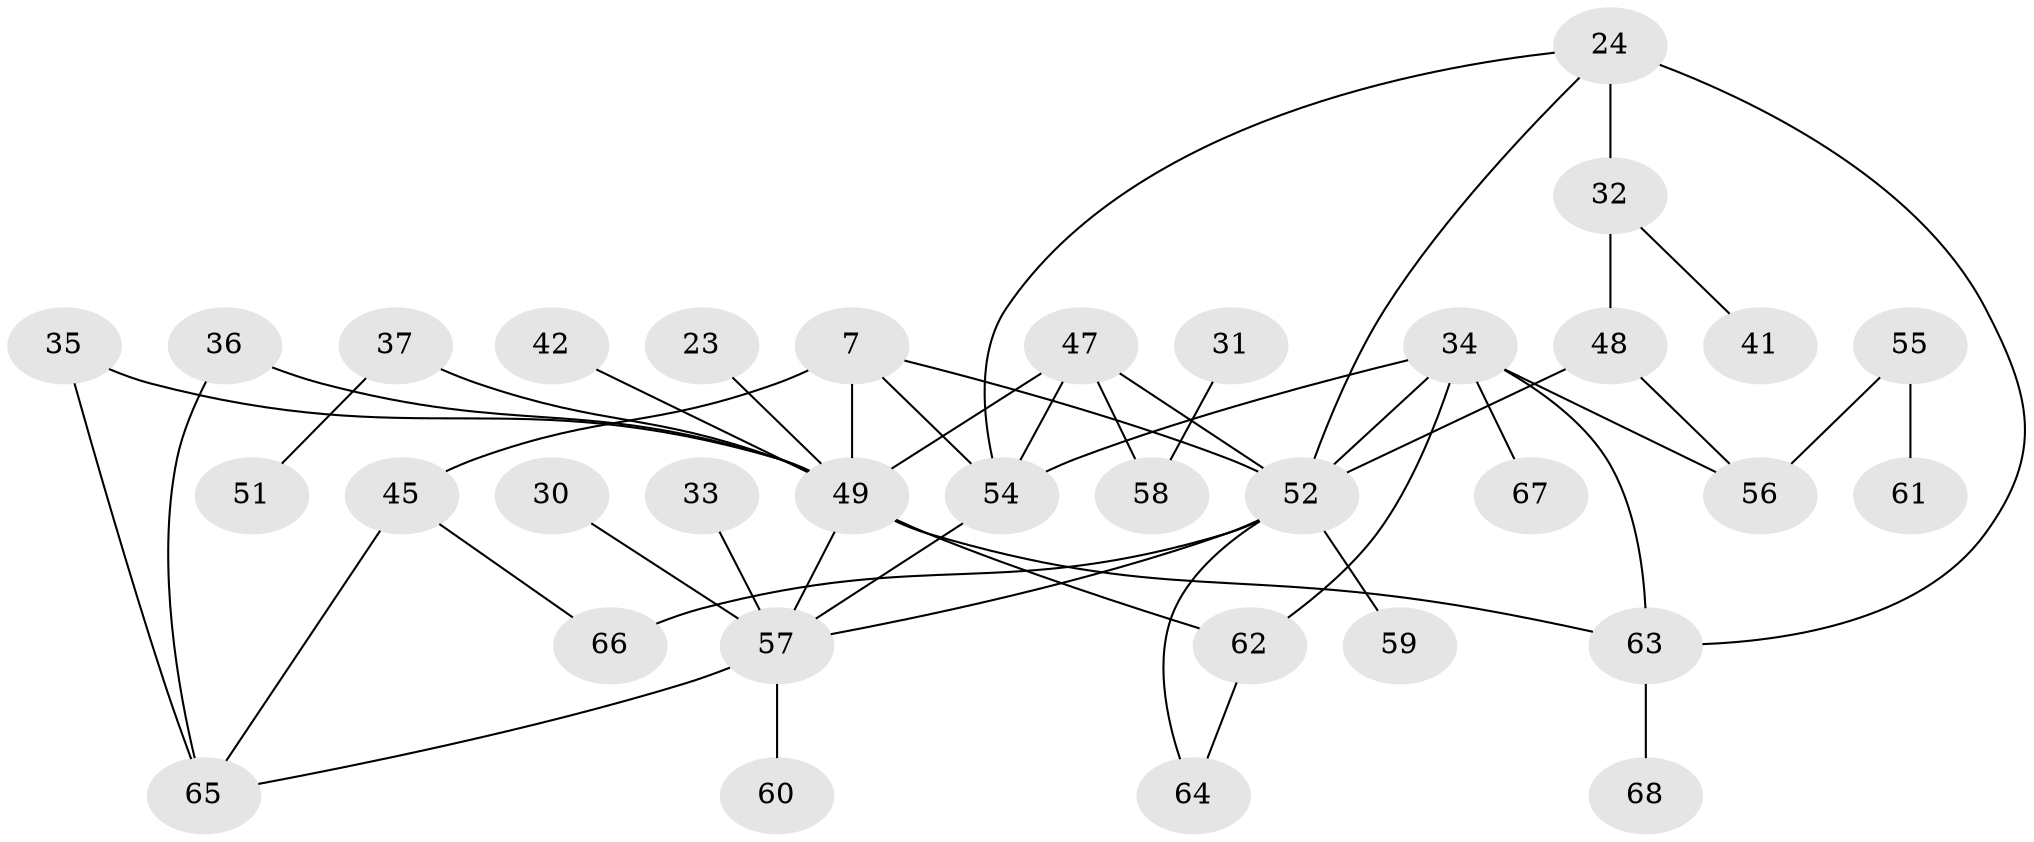 // original degree distribution, {6: 0.058823529411764705, 5: 0.04411764705882353, 2: 0.29411764705882354, 3: 0.2647058823529412, 4: 0.11764705882352941, 1: 0.22058823529411764}
// Generated by graph-tools (version 1.1) at 2025/42/03/09/25 04:42:11]
// undirected, 34 vertices, 49 edges
graph export_dot {
graph [start="1"]
  node [color=gray90,style=filled];
  7;
  23;
  24 [super="+22"];
  30;
  31;
  32;
  33;
  34 [super="+27"];
  35;
  36;
  37;
  41;
  42;
  45 [super="+25"];
  47 [super="+14"];
  48 [super="+38"];
  49 [super="+26+43"];
  51;
  52 [super="+44+46"];
  54 [super="+39+50"];
  55;
  56 [super="+11"];
  57 [super="+16+28"];
  58 [super="+12"];
  59;
  60;
  61;
  62 [super="+53"];
  63 [super="+10+15"];
  64;
  65 [super="+29"];
  66;
  67;
  68;
  7 -- 49 [weight=2];
  7 -- 45 [weight=2];
  7 -- 54;
  7 -- 52;
  23 -- 49;
  24 -- 32 [weight=2];
  24 -- 52;
  24 -- 54;
  24 -- 63;
  30 -- 57 [weight=2];
  31 -- 58;
  32 -- 41;
  32 -- 48;
  33 -- 57;
  34 -- 56 [weight=2];
  34 -- 67;
  34 -- 63;
  34 -- 54;
  34 -- 52;
  34 -- 62;
  35 -- 65;
  35 -- 49;
  36 -- 49;
  36 -- 65;
  37 -- 51;
  37 -- 49;
  42 -- 49;
  45 -- 66;
  45 -- 65;
  47 -- 58;
  47 -- 49;
  47 -- 52;
  47 -- 54;
  48 -- 56 [weight=2];
  48 -- 52;
  49 -- 63;
  49 -- 57;
  49 -- 62;
  52 -- 66;
  52 -- 64;
  52 -- 59;
  52 -- 57 [weight=2];
  54 -- 57;
  55 -- 61;
  55 -- 56;
  57 -- 60;
  57 -- 65;
  62 -- 64;
  63 -- 68;
}
